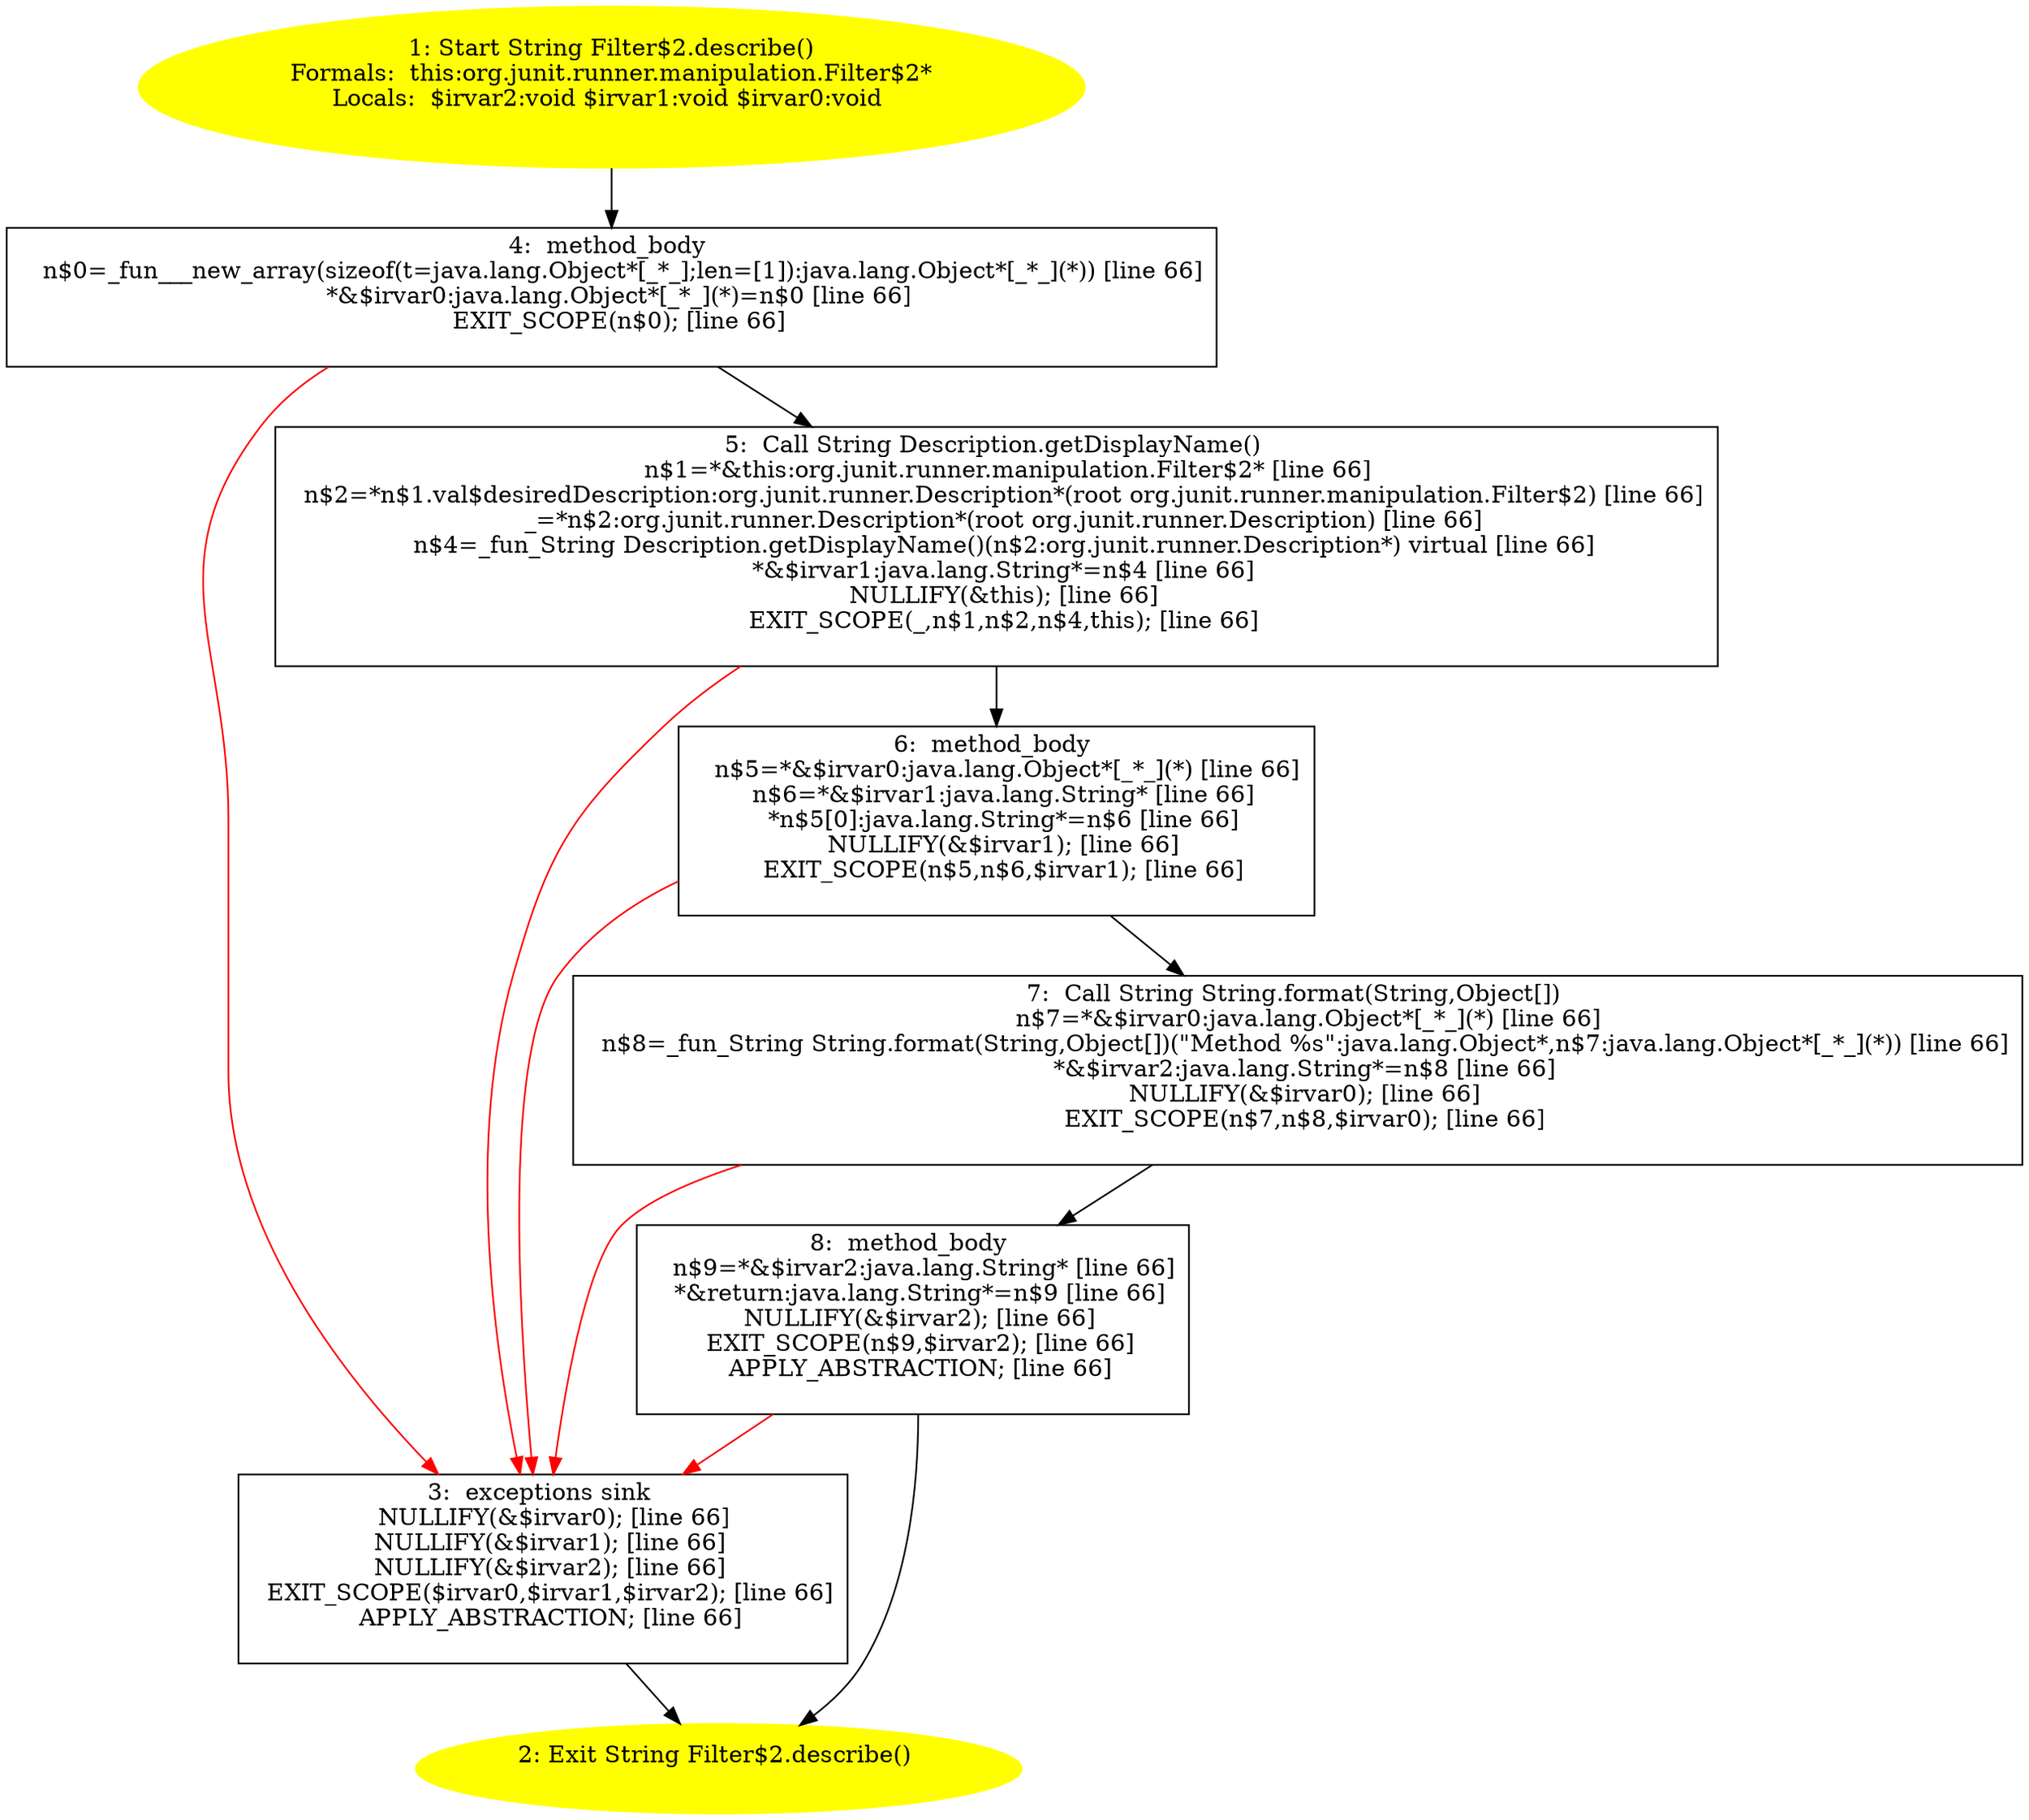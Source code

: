 /* @generated */
digraph cfg {
"org.junit.runner.manipulation.Filter$2.describe():java.lang.String.9a2ec683186204668853e3b1a72fc577_1" [label="1: Start String Filter$2.describe()\nFormals:  this:org.junit.runner.manipulation.Filter$2*\nLocals:  $irvar2:void $irvar1:void $irvar0:void \n  " color=yellow style=filled]
	

	 "org.junit.runner.manipulation.Filter$2.describe():java.lang.String.9a2ec683186204668853e3b1a72fc577_1" -> "org.junit.runner.manipulation.Filter$2.describe():java.lang.String.9a2ec683186204668853e3b1a72fc577_4" ;
"org.junit.runner.manipulation.Filter$2.describe():java.lang.String.9a2ec683186204668853e3b1a72fc577_2" [label="2: Exit String Filter$2.describe() \n  " color=yellow style=filled]
	

"org.junit.runner.manipulation.Filter$2.describe():java.lang.String.9a2ec683186204668853e3b1a72fc577_3" [label="3:  exceptions sink \n   NULLIFY(&$irvar0); [line 66]\n  NULLIFY(&$irvar1); [line 66]\n  NULLIFY(&$irvar2); [line 66]\n  EXIT_SCOPE($irvar0,$irvar1,$irvar2); [line 66]\n  APPLY_ABSTRACTION; [line 66]\n " shape="box"]
	

	 "org.junit.runner.manipulation.Filter$2.describe():java.lang.String.9a2ec683186204668853e3b1a72fc577_3" -> "org.junit.runner.manipulation.Filter$2.describe():java.lang.String.9a2ec683186204668853e3b1a72fc577_2" ;
"org.junit.runner.manipulation.Filter$2.describe():java.lang.String.9a2ec683186204668853e3b1a72fc577_4" [label="4:  method_body \n   n$0=_fun___new_array(sizeof(t=java.lang.Object*[_*_];len=[1]):java.lang.Object*[_*_](*)) [line 66]\n  *&$irvar0:java.lang.Object*[_*_](*)=n$0 [line 66]\n  EXIT_SCOPE(n$0); [line 66]\n " shape="box"]
	

	 "org.junit.runner.manipulation.Filter$2.describe():java.lang.String.9a2ec683186204668853e3b1a72fc577_4" -> "org.junit.runner.manipulation.Filter$2.describe():java.lang.String.9a2ec683186204668853e3b1a72fc577_5" ;
	 "org.junit.runner.manipulation.Filter$2.describe():java.lang.String.9a2ec683186204668853e3b1a72fc577_4" -> "org.junit.runner.manipulation.Filter$2.describe():java.lang.String.9a2ec683186204668853e3b1a72fc577_3" [color="red" ];
"org.junit.runner.manipulation.Filter$2.describe():java.lang.String.9a2ec683186204668853e3b1a72fc577_5" [label="5:  Call String Description.getDisplayName() \n   n$1=*&this:org.junit.runner.manipulation.Filter$2* [line 66]\n  n$2=*n$1.val$desiredDescription:org.junit.runner.Description*(root org.junit.runner.manipulation.Filter$2) [line 66]\n  _=*n$2:org.junit.runner.Description*(root org.junit.runner.Description) [line 66]\n  n$4=_fun_String Description.getDisplayName()(n$2:org.junit.runner.Description*) virtual [line 66]\n  *&$irvar1:java.lang.String*=n$4 [line 66]\n  NULLIFY(&this); [line 66]\n  EXIT_SCOPE(_,n$1,n$2,n$4,this); [line 66]\n " shape="box"]
	

	 "org.junit.runner.manipulation.Filter$2.describe():java.lang.String.9a2ec683186204668853e3b1a72fc577_5" -> "org.junit.runner.manipulation.Filter$2.describe():java.lang.String.9a2ec683186204668853e3b1a72fc577_6" ;
	 "org.junit.runner.manipulation.Filter$2.describe():java.lang.String.9a2ec683186204668853e3b1a72fc577_5" -> "org.junit.runner.manipulation.Filter$2.describe():java.lang.String.9a2ec683186204668853e3b1a72fc577_3" [color="red" ];
"org.junit.runner.manipulation.Filter$2.describe():java.lang.String.9a2ec683186204668853e3b1a72fc577_6" [label="6:  method_body \n   n$5=*&$irvar0:java.lang.Object*[_*_](*) [line 66]\n  n$6=*&$irvar1:java.lang.String* [line 66]\n  *n$5[0]:java.lang.String*=n$6 [line 66]\n  NULLIFY(&$irvar1); [line 66]\n  EXIT_SCOPE(n$5,n$6,$irvar1); [line 66]\n " shape="box"]
	

	 "org.junit.runner.manipulation.Filter$2.describe():java.lang.String.9a2ec683186204668853e3b1a72fc577_6" -> "org.junit.runner.manipulation.Filter$2.describe():java.lang.String.9a2ec683186204668853e3b1a72fc577_7" ;
	 "org.junit.runner.manipulation.Filter$2.describe():java.lang.String.9a2ec683186204668853e3b1a72fc577_6" -> "org.junit.runner.manipulation.Filter$2.describe():java.lang.String.9a2ec683186204668853e3b1a72fc577_3" [color="red" ];
"org.junit.runner.manipulation.Filter$2.describe():java.lang.String.9a2ec683186204668853e3b1a72fc577_7" [label="7:  Call String String.format(String,Object[]) \n   n$7=*&$irvar0:java.lang.Object*[_*_](*) [line 66]\n  n$8=_fun_String String.format(String,Object[])(\"Method %s\":java.lang.Object*,n$7:java.lang.Object*[_*_](*)) [line 66]\n  *&$irvar2:java.lang.String*=n$8 [line 66]\n  NULLIFY(&$irvar0); [line 66]\n  EXIT_SCOPE(n$7,n$8,$irvar0); [line 66]\n " shape="box"]
	

	 "org.junit.runner.manipulation.Filter$2.describe():java.lang.String.9a2ec683186204668853e3b1a72fc577_7" -> "org.junit.runner.manipulation.Filter$2.describe():java.lang.String.9a2ec683186204668853e3b1a72fc577_8" ;
	 "org.junit.runner.manipulation.Filter$2.describe():java.lang.String.9a2ec683186204668853e3b1a72fc577_7" -> "org.junit.runner.manipulation.Filter$2.describe():java.lang.String.9a2ec683186204668853e3b1a72fc577_3" [color="red" ];
"org.junit.runner.manipulation.Filter$2.describe():java.lang.String.9a2ec683186204668853e3b1a72fc577_8" [label="8:  method_body \n   n$9=*&$irvar2:java.lang.String* [line 66]\n  *&return:java.lang.String*=n$9 [line 66]\n  NULLIFY(&$irvar2); [line 66]\n  EXIT_SCOPE(n$9,$irvar2); [line 66]\n  APPLY_ABSTRACTION; [line 66]\n " shape="box"]
	

	 "org.junit.runner.manipulation.Filter$2.describe():java.lang.String.9a2ec683186204668853e3b1a72fc577_8" -> "org.junit.runner.manipulation.Filter$2.describe():java.lang.String.9a2ec683186204668853e3b1a72fc577_2" ;
	 "org.junit.runner.manipulation.Filter$2.describe():java.lang.String.9a2ec683186204668853e3b1a72fc577_8" -> "org.junit.runner.manipulation.Filter$2.describe():java.lang.String.9a2ec683186204668853e3b1a72fc577_3" [color="red" ];
}
